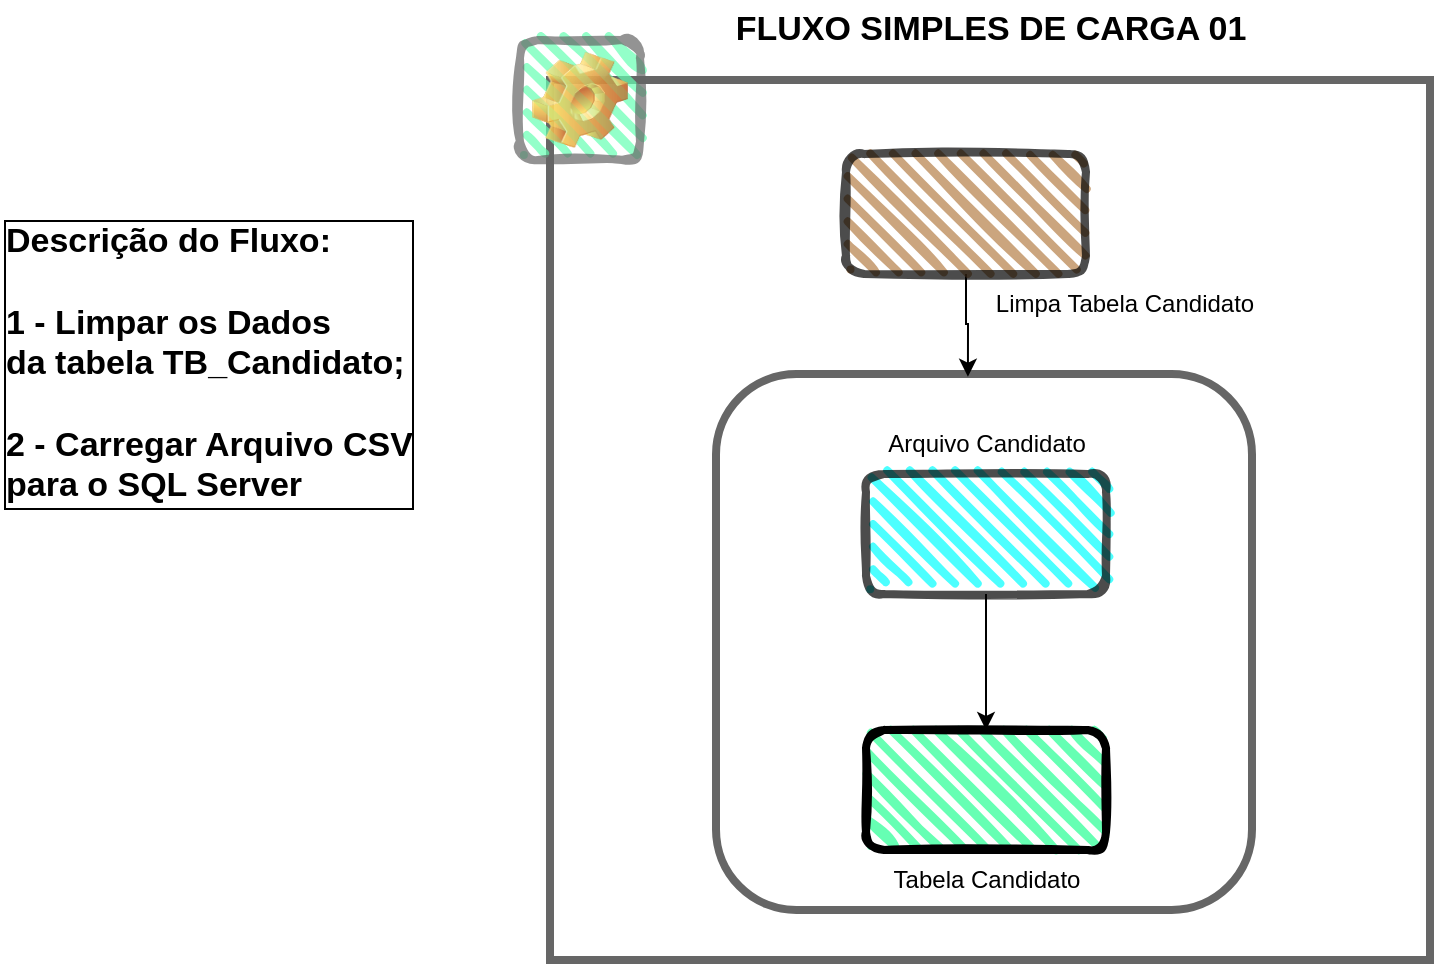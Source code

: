 <mxfile version="20.8.3" type="github">
  <diagram name="Page-1" id="c7558073-3199-34d8-9f00-42111426c3f3">
    <mxGraphModel dx="796" dy="496" grid="1" gridSize="10" guides="1" tooltips="1" connect="0" arrows="1" fold="1" page="1" pageScale="1" pageWidth="826" pageHeight="1169" background="none" math="0" shadow="0">
      <root>
        <mxCell id="0" />
        <mxCell id="1" parent="0" />
        <mxCell id="iyPb0N3byPzZvULkwc2K-110" value="" style="whiteSpace=wrap;html=1;aspect=fixed;rounded=0;fillWeight=4;hachureGap=8;hachureAngle=45;jiggle=1;curveFitting=0.95;strokeColor=#666666;strokeWidth=4;fillColor=#FFFFFF;" vertex="1" parent="1">
          <mxGeometry x="325" y="80" width="440" height="440" as="geometry" />
        </mxCell>
        <mxCell id="iyPb0N3byPzZvULkwc2K-101" value="" style="whiteSpace=wrap;html=1;aspect=fixed;rounded=1;strokeWidth=4;strokeColor=#666666;" vertex="1" parent="1">
          <mxGeometry x="408" y="227" width="268" height="268" as="geometry" />
        </mxCell>
        <mxCell id="iyPb0N3byPzZvULkwc2K-96" value="" style="rounded=1;whiteSpace=wrap;html=1;gradientColor=none;sketch=1;curveFitting=0.95;jiggle=1;fillColor=#00FFFF;strokeWidth=4;opacity=70;shadow=0;glass=0;fillWeight=4;hachureGap=8;hachureAngle=45;" vertex="1" parent="1">
          <mxGeometry x="483" y="277" width="120" height="60" as="geometry" />
        </mxCell>
        <mxCell id="iyPb0N3byPzZvULkwc2K-97" value="" style="rounded=1;whiteSpace=wrap;html=1;sketch=1;curveFitting=0.95;jiggle=1;glass=0;fillColor=#66FFB3;strokeWidth=4;fillWeight=4;hachureGap=8;hachureAngle=45;" vertex="1" parent="1">
          <mxGeometry x="483" y="405" width="120" height="60" as="geometry" />
        </mxCell>
        <mxCell id="iyPb0N3byPzZvULkwc2K-98" value="" style="endArrow=classic;html=1;rounded=0;exitX=0.5;exitY=1;exitDx=0;exitDy=0;" edge="1" parent="1" source="iyPb0N3byPzZvULkwc2K-96" target="iyPb0N3byPzZvULkwc2K-97">
          <mxGeometry width="50" height="50" relative="1" as="geometry">
            <mxPoint x="498" y="298" as="sourcePoint" />
            <mxPoint x="538" y="318" as="targetPoint" />
          </mxGeometry>
        </mxCell>
        <mxCell id="iyPb0N3byPzZvULkwc2K-99" value="Arquivo Candidato" style="text;html=1;align=center;verticalAlign=middle;resizable=0;points=[];autosize=1;strokeColor=none;fillColor=none;rounded=1;" vertex="1" parent="1">
          <mxGeometry x="483" y="247" width="120" height="30" as="geometry" />
        </mxCell>
        <mxCell id="iyPb0N3byPzZvULkwc2K-100" value="Tabela Candidato" style="text;html=1;align=center;verticalAlign=middle;resizable=0;points=[];autosize=1;strokeColor=none;fillColor=none;rounded=1;" vertex="1" parent="1">
          <mxGeometry x="483" y="465" width="120" height="30" as="geometry" />
        </mxCell>
        <mxCell id="iyPb0N3byPzZvULkwc2K-104" style="edgeStyle=orthogonalEdgeStyle;rounded=0;orthogonalLoop=1;jettySize=auto;html=1;entryX=0.47;entryY=0.005;entryDx=0;entryDy=0;entryPerimeter=0;" edge="1" parent="1" source="iyPb0N3byPzZvULkwc2K-102" target="iyPb0N3byPzZvULkwc2K-101">
          <mxGeometry relative="1" as="geometry" />
        </mxCell>
        <mxCell id="iyPb0N3byPzZvULkwc2K-102" value="" style="rounded=1;whiteSpace=wrap;html=1;gradientColor=none;sketch=1;curveFitting=0.95;jiggle=1;fillColor=#B57F48;strokeWidth=4;opacity=70;shadow=0;glass=0;fillWeight=4;hachureGap=8;hachureAngle=45;" vertex="1" parent="1">
          <mxGeometry x="473" y="117" width="120" height="60" as="geometry" />
        </mxCell>
        <mxCell id="iyPb0N3byPzZvULkwc2K-106" value="Limpa Tabela Candidato" style="text;html=1;align=center;verticalAlign=middle;resizable=0;points=[];autosize=1;strokeColor=none;fillColor=none;rounded=1;" vertex="1" parent="1">
          <mxGeometry x="537" y="177" width="150" height="30" as="geometry" />
        </mxCell>
        <mxCell id="iyPb0N3byPzZvULkwc2K-109" value="FLUXO SIMPLES DE CARGA 01" style="text;html=1;align=center;verticalAlign=middle;resizable=0;points=[];autosize=1;strokeColor=none;fillColor=default;strokeWidth=2;fontSize=17;fontStyle=1" vertex="1" parent="1">
          <mxGeometry x="405" y="40" width="280" height="30" as="geometry" />
        </mxCell>
        <mxCell id="iyPb0N3byPzZvULkwc2K-112" value="Icon" style="icon;html=1;image=img/clipart/Gear_128x128.png;rounded=1;fillWeight=4;hachureGap=8;hachureAngle=45;strokeColor=#666666;strokeWidth=4;fillColor=#66FFB3;opacity=70;sketch=1;curveFitting=1;jiggle=2;fontColor=#FFFFFF;" vertex="1" parent="1">
          <mxGeometry x="310" y="60" width="60" height="60" as="geometry" />
        </mxCell>
        <mxCell id="iyPb0N3byPzZvULkwc2K-115" value="Descrição do Fluxo: &lt;br&gt;&lt;br&gt;1 - Limpar os Dados&lt;br&gt;&lt;div style=&quot;&quot;&gt;&lt;span style=&quot;background-color: initial;&quot;&gt;da tabela TB_Candidato;&lt;/span&gt;&lt;/div&gt;&lt;br&gt;2 - Carregar Arquivo CSV &lt;br&gt;para o SQL Server" style="text;html=1;align=left;verticalAlign=middle;resizable=0;points=[];autosize=1;strokeColor=none;fillColor=default;strokeWidth=2;fontSize=17;fontStyle=1;labelBorderColor=default;" vertex="1" parent="1">
          <mxGeometry x="50" y="142" width="230" height="160" as="geometry" />
        </mxCell>
      </root>
    </mxGraphModel>
  </diagram>
</mxfile>
